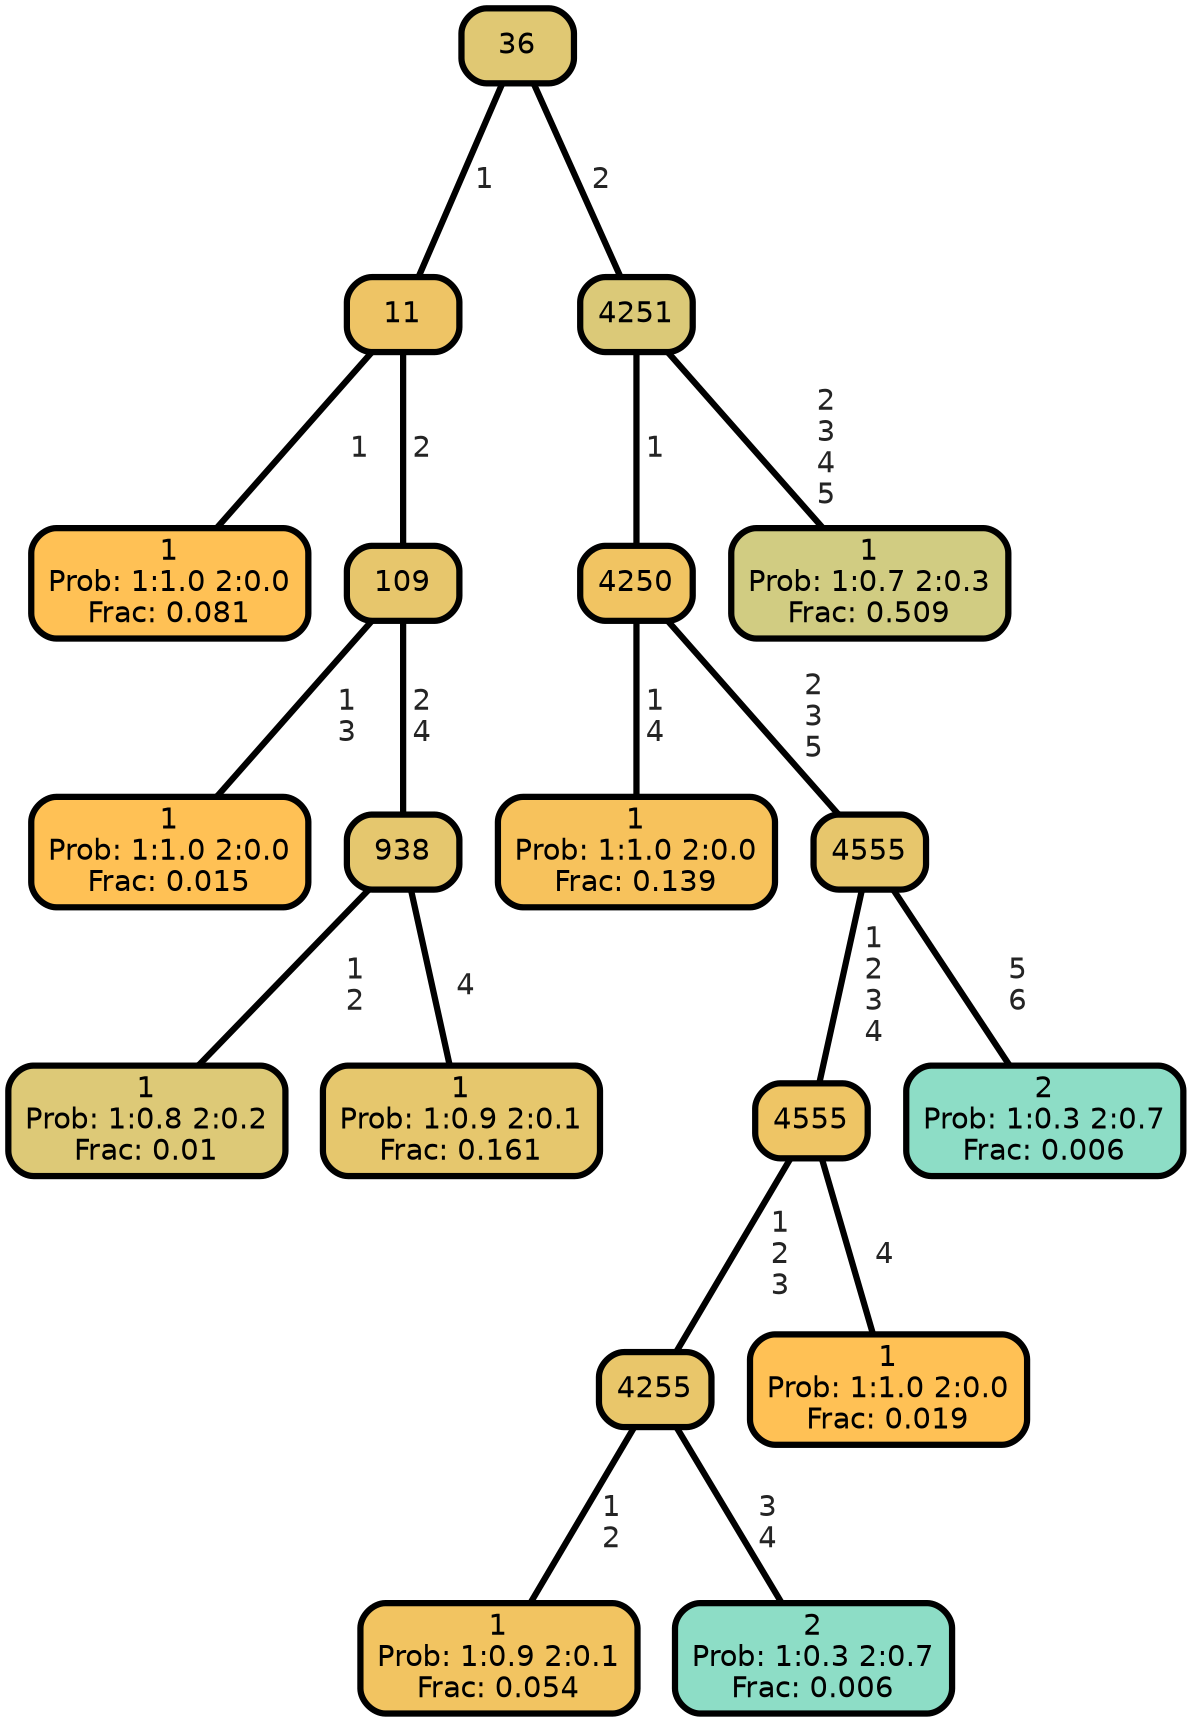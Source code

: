 graph Tree {
node [shape=box, style="filled, rounded",color="black",penwidth="3",fontcolor="black",                 fontname=helvetica] ;
graph [ranksep="0 equally", splines=straight,                 bgcolor=transparent, dpi=200] ;
edge [fontname=helvetica, fontweight=bold,fontcolor=grey14,color=black] ;
0 [label="1
Prob: 1:1.0 2:0.0
Frac: 0.081", fillcolor="#ffc155"] ;
1 [label="11", fillcolor="#eec465"] ;
2 [label="1
Prob: 1:1.0 2:0.0
Frac: 0.015", fillcolor="#ffc155"] ;
3 [label="109", fillcolor="#e7c66c"] ;
4 [label="1
Prob: 1:0.8 2:0.2
Frac: 0.01", fillcolor="#ddc977"] ;
5 [label="938", fillcolor="#e5c76e"] ;
6 [label="1
Prob: 1:0.9 2:0.1
Frac: 0.161", fillcolor="#e6c76d"] ;
7 [label="36", fillcolor="#e0c873"] ;
8 [label="1
Prob: 1:1.0 2:0.0
Frac: 0.139", fillcolor="#f7c25c"] ;
9 [label="4250", fillcolor="#f1c462"] ;
10 [label="1
Prob: 1:0.9 2:0.1
Frac: 0.054", fillcolor="#f2c461"] ;
11 [label="4255", fillcolor="#e9c66a"] ;
12 [label="2
Prob: 1:0.3 2:0.7
Frac: 0.006", fillcolor="#8dddc6"] ;
13 [label="4555", fillcolor="#eec565"] ;
14 [label="1
Prob: 1:1.0 2:0.0
Frac: 0.019", fillcolor="#ffc155"] ;
15 [label="4555", fillcolor="#e7c66c"] ;
16 [label="2
Prob: 1:0.3 2:0.7
Frac: 0.006", fillcolor="#8dddc6"] ;
17 [label="4251", fillcolor="#dbc978"] ;
18 [label="1
Prob: 1:0.7 2:0.3
Frac: 0.509", fillcolor="#d1cc82"] ;
1 -- 0 [label=" 1",penwidth=3] ;
1 -- 3 [label=" 2",penwidth=3] ;
3 -- 2 [label=" 1\n 3",penwidth=3] ;
3 -- 5 [label=" 2\n 4",penwidth=3] ;
5 -- 4 [label=" 1\n 2",penwidth=3] ;
5 -- 6 [label=" 4",penwidth=3] ;
7 -- 1 [label=" 1",penwidth=3] ;
7 -- 17 [label=" 2",penwidth=3] ;
9 -- 8 [label=" 1\n 4",penwidth=3] ;
9 -- 15 [label=" 2\n 3\n 5",penwidth=3] ;
11 -- 10 [label=" 1\n 2",penwidth=3] ;
11 -- 12 [label=" 3\n 4",penwidth=3] ;
13 -- 11 [label=" 1\n 2\n 3",penwidth=3] ;
13 -- 14 [label=" 4",penwidth=3] ;
15 -- 13 [label=" 1\n 2\n 3\n 4",penwidth=3] ;
15 -- 16 [label=" 5\n 6",penwidth=3] ;
17 -- 9 [label=" 1",penwidth=3] ;
17 -- 18 [label=" 2\n 3\n 4\n 5",penwidth=3] ;
{rank = same;}}